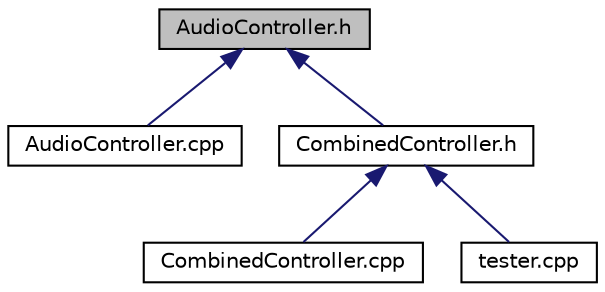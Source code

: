 digraph "AudioController.h"
{
  edge [fontname="Helvetica",fontsize="10",labelfontname="Helvetica",labelfontsize="10"];
  node [fontname="Helvetica",fontsize="10",shape=record];
  Node1 [label="AudioController.h",height=0.2,width=0.4,color="black", fillcolor="grey75", style="filled", fontcolor="black"];
  Node1 -> Node2 [dir="back",color="midnightblue",fontsize="10",style="solid",fontname="Helvetica"];
  Node2 [label="AudioController.cpp",height=0.2,width=0.4,color="black", fillcolor="white", style="filled",URL="$_audio_controller_8cpp.html"];
  Node1 -> Node3 [dir="back",color="midnightblue",fontsize="10",style="solid",fontname="Helvetica"];
  Node3 [label="CombinedController.h",height=0.2,width=0.4,color="black", fillcolor="white", style="filled",URL="$_combined_controller_8h.html"];
  Node3 -> Node4 [dir="back",color="midnightblue",fontsize="10",style="solid",fontname="Helvetica"];
  Node4 [label="CombinedController.cpp",height=0.2,width=0.4,color="black", fillcolor="white", style="filled",URL="$_combined_controller_8cpp.html"];
  Node3 -> Node5 [dir="back",color="midnightblue",fontsize="10",style="solid",fontname="Helvetica"];
  Node5 [label="tester.cpp",height=0.2,width=0.4,color="black", fillcolor="white", style="filled",URL="$tester_8cpp.html"];
}
